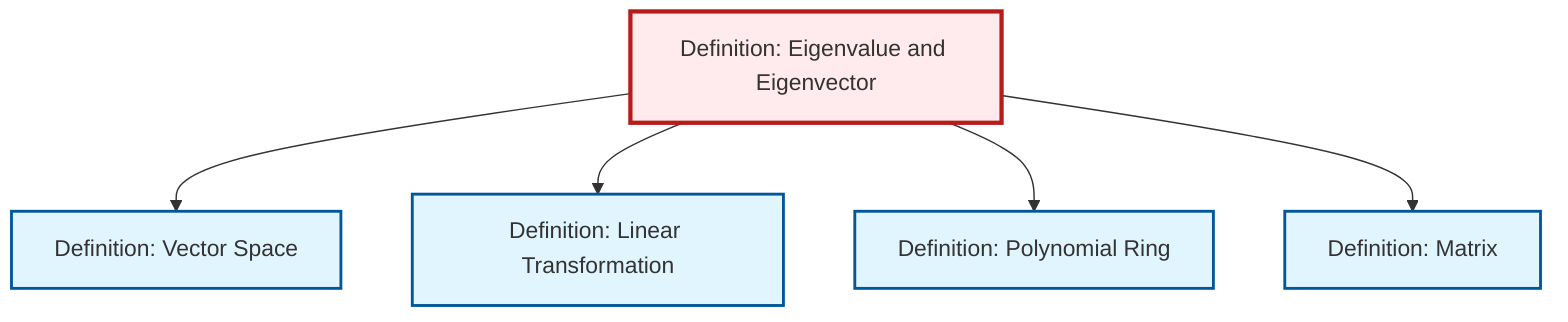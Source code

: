 graph TD
    classDef definition fill:#e1f5fe,stroke:#01579b,stroke-width:2px
    classDef theorem fill:#f3e5f5,stroke:#4a148c,stroke-width:2px
    classDef axiom fill:#fff3e0,stroke:#e65100,stroke-width:2px
    classDef example fill:#e8f5e9,stroke:#1b5e20,stroke-width:2px
    classDef current fill:#ffebee,stroke:#b71c1c,stroke-width:3px
    def-eigenvalue-eigenvector["Definition: Eigenvalue and Eigenvector"]:::definition
    def-polynomial-ring["Definition: Polynomial Ring"]:::definition
    def-linear-transformation["Definition: Linear Transformation"]:::definition
    def-vector-space["Definition: Vector Space"]:::definition
    def-matrix["Definition: Matrix"]:::definition
    def-eigenvalue-eigenvector --> def-vector-space
    def-eigenvalue-eigenvector --> def-linear-transformation
    def-eigenvalue-eigenvector --> def-polynomial-ring
    def-eigenvalue-eigenvector --> def-matrix
    class def-eigenvalue-eigenvector current